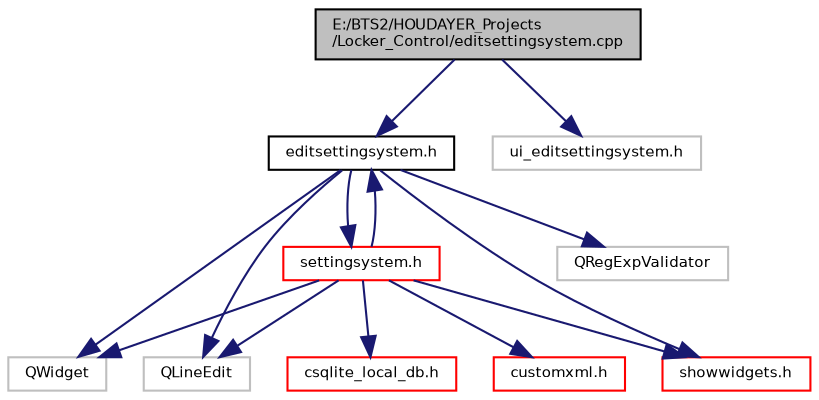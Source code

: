 digraph "E:/BTS2/HOUDAYER_Projects/Locker_Control/editsettingsystem.cpp"
{
 // INTERACTIVE_SVG=YES
  bgcolor="transparent";
  edge [fontname="Helvetica",fontsize="7",labelfontname="Helvetica",labelfontsize="7"];
  node [fontname="Helvetica",fontsize="7",shape=record];
  Node1 [label="E:/BTS2/HOUDAYER_Projects\l/Locker_Control/editsettingsystem.cpp",height=0.2,width=0.4,color="black", fillcolor="grey75", style="filled", fontcolor="black"];
  Node1 -> Node2 [color="midnightblue",fontsize="7",style="solid",fontname="Helvetica"];
  Node2 [label="editsettingsystem.h",height=0.2,width=0.4,color="black",URL="$editsettingsystem_8h.html"];
  Node2 -> Node3 [color="midnightblue",fontsize="7",style="solid",fontname="Helvetica"];
  Node3 [label="QWidget",height=0.2,width=0.4,color="grey75"];
  Node2 -> Node4 [color="midnightblue",fontsize="7",style="solid",fontname="Helvetica"];
  Node4 [label="QLineEdit",height=0.2,width=0.4,color="grey75"];
  Node2 -> Node5 [color="midnightblue",fontsize="7",style="solid",fontname="Helvetica"];
  Node5 [label="QRegExpValidator",height=0.2,width=0.4,color="grey75"];
  Node2 -> Node6 [color="midnightblue",fontsize="7",style="solid",fontname="Helvetica"];
  Node6 [label="settingsystem.h",height=0.2,width=0.4,color="red",URL="$settingsystem_8h.html"];
  Node6 -> Node3 [color="midnightblue",fontsize="7",style="solid",fontname="Helvetica"];
  Node6 -> Node4 [color="midnightblue",fontsize="7",style="solid",fontname="Helvetica"];
  Node6 -> Node7 [color="midnightblue",fontsize="7",style="solid",fontname="Helvetica"];
  Node7 [label="showwidgets.h",height=0.2,width=0.4,color="red",URL="$showwidgets_8h.html"];
  Node6 -> Node8 [color="midnightblue",fontsize="7",style="solid",fontname="Helvetica"];
  Node8 [label="customxml.h",height=0.2,width=0.4,color="red",URL="$customxml_8h.html"];
  Node6 -> Node9 [color="midnightblue",fontsize="7",style="solid",fontname="Helvetica"];
  Node9 [label="csqlite_local_db.h",height=0.2,width=0.4,color="red",URL="$csqlite__local__db_8h.html"];
  Node6 -> Node2 [color="midnightblue",fontsize="7",style="solid",fontname="Helvetica"];
  Node2 -> Node7 [color="midnightblue",fontsize="7",style="solid",fontname="Helvetica"];
  Node1 -> Node10 [color="midnightblue",fontsize="7",style="solid",fontname="Helvetica"];
  Node10 [label="ui_editsettingsystem.h",height=0.2,width=0.4,color="grey75"];
}
